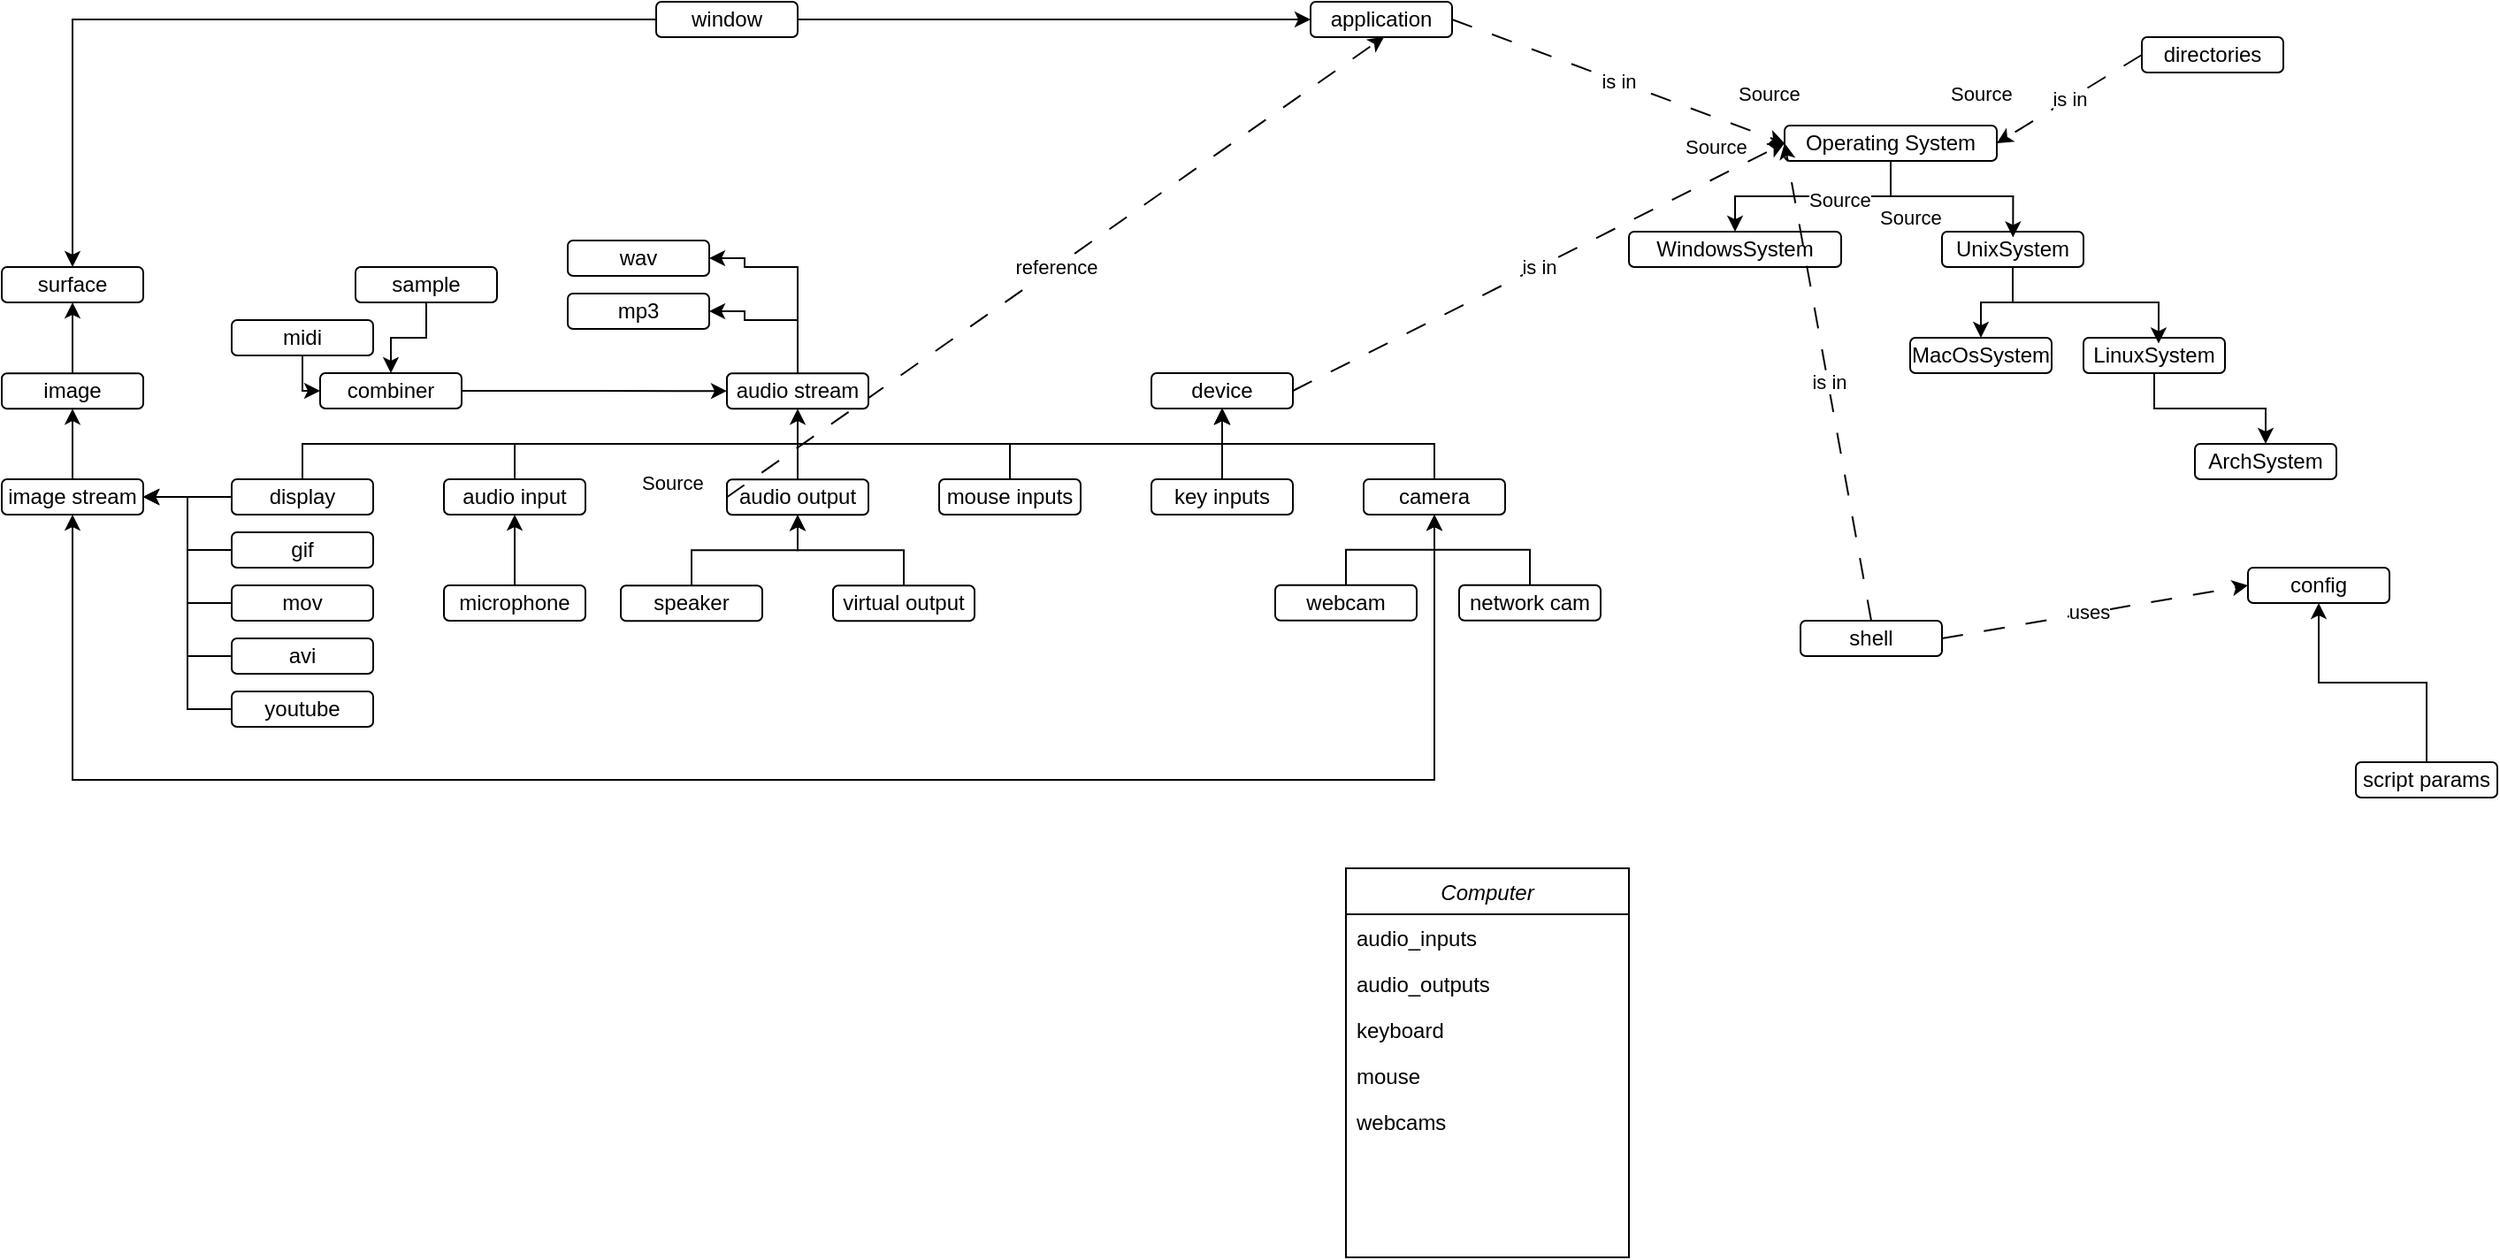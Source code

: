<mxfile version="24.7.5">
  <diagram id="C5RBs43oDa-KdzZeNtuy" name="Page-1">
    <mxGraphModel dx="2012" dy="711" grid="1" gridSize="10" guides="1" tooltips="1" connect="1" arrows="1" fold="1" page="1" pageScale="1" pageWidth="827" pageHeight="1169" math="0" shadow="0">
      <root>
        <mxCell id="WIyWlLk6GJQsqaUBKTNV-0" />
        <mxCell id="WIyWlLk6GJQsqaUBKTNV-1" parent="WIyWlLk6GJQsqaUBKTNV-0" />
        <mxCell id="J7-6-P1t5Yn0yUdzBvrV-94" style="edgeStyle=orthogonalEdgeStyle;rounded=0;orthogonalLoop=1;jettySize=auto;html=1;entryX=0.5;entryY=1;entryDx=0;entryDy=0;" edge="1" parent="WIyWlLk6GJQsqaUBKTNV-1" source="J7-6-P1t5Yn0yUdzBvrV-7" target="J7-6-P1t5Yn0yUdzBvrV-20">
          <mxGeometry relative="1" as="geometry">
            <Array as="points">
              <mxPoint y="280" />
              <mxPoint x="520" y="280" />
            </Array>
          </mxGeometry>
        </mxCell>
        <mxCell id="J7-6-P1t5Yn0yUdzBvrV-96" style="edgeStyle=orthogonalEdgeStyle;rounded=0;orthogonalLoop=1;jettySize=auto;html=1;entryX=1;entryY=0.5;entryDx=0;entryDy=0;" edge="1" parent="WIyWlLk6GJQsqaUBKTNV-1" source="J7-6-P1t5Yn0yUdzBvrV-7" target="J7-6-P1t5Yn0yUdzBvrV-23">
          <mxGeometry relative="1" as="geometry" />
        </mxCell>
        <mxCell id="J7-6-P1t5Yn0yUdzBvrV-7" value="display" style="rounded=1;whiteSpace=wrap;html=1;" vertex="1" parent="WIyWlLk6GJQsqaUBKTNV-1">
          <mxGeometry x="-40" y="300" width="80" height="20" as="geometry" />
        </mxCell>
        <mxCell id="J7-6-P1t5Yn0yUdzBvrV-8" value="microphone" style="rounded=1;whiteSpace=wrap;html=1;" vertex="1" parent="WIyWlLk6GJQsqaUBKTNV-1">
          <mxGeometry x="80" y="360" width="80" height="20" as="geometry" />
        </mxCell>
        <mxCell id="J7-6-P1t5Yn0yUdzBvrV-107" style="edgeStyle=orthogonalEdgeStyle;rounded=0;orthogonalLoop=1;jettySize=auto;html=1;entryX=0.5;entryY=1;entryDx=0;entryDy=0;" edge="1" parent="WIyWlLk6GJQsqaUBKTNV-1" source="J7-6-P1t5Yn0yUdzBvrV-9" target="J7-6-P1t5Yn0yUdzBvrV-106">
          <mxGeometry relative="1" as="geometry" />
        </mxCell>
        <mxCell id="J7-6-P1t5Yn0yUdzBvrV-109" style="edgeStyle=orthogonalEdgeStyle;rounded=0;orthogonalLoop=1;jettySize=auto;html=1;entryX=0.5;entryY=1;entryDx=0;entryDy=0;" edge="1" parent="WIyWlLk6GJQsqaUBKTNV-1" source="J7-6-P1t5Yn0yUdzBvrV-9" target="J7-6-P1t5Yn0yUdzBvrV-20">
          <mxGeometry relative="1" as="geometry">
            <Array as="points">
              <mxPoint x="280" y="280" />
              <mxPoint x="520" y="280" />
            </Array>
          </mxGeometry>
        </mxCell>
        <mxCell id="J7-6-P1t5Yn0yUdzBvrV-9" value="audio output" style="rounded=1;whiteSpace=wrap;html=1;" vertex="1" parent="WIyWlLk6GJQsqaUBKTNV-1">
          <mxGeometry x="240" y="300.11" width="80" height="20" as="geometry" />
        </mxCell>
        <mxCell id="J7-6-P1t5Yn0yUdzBvrV-16" style="edgeStyle=orthogonalEdgeStyle;rounded=0;orthogonalLoop=1;jettySize=auto;html=1;entryX=0.5;entryY=1;entryDx=0;entryDy=0;" edge="1" parent="WIyWlLk6GJQsqaUBKTNV-1" source="J7-6-P1t5Yn0yUdzBvrV-11" target="J7-6-P1t5Yn0yUdzBvrV-9">
          <mxGeometry relative="1" as="geometry" />
        </mxCell>
        <mxCell id="J7-6-P1t5Yn0yUdzBvrV-11" value="speaker" style="rounded=1;whiteSpace=wrap;html=1;" vertex="1" parent="WIyWlLk6GJQsqaUBKTNV-1">
          <mxGeometry x="180" y="360.11" width="80" height="20" as="geometry" />
        </mxCell>
        <mxCell id="J7-6-P1t5Yn0yUdzBvrV-15" style="edgeStyle=orthogonalEdgeStyle;rounded=0;orthogonalLoop=1;jettySize=auto;html=1;entryX=0.5;entryY=1;entryDx=0;entryDy=0;" edge="1" parent="WIyWlLk6GJQsqaUBKTNV-1" source="J7-6-P1t5Yn0yUdzBvrV-12" target="J7-6-P1t5Yn0yUdzBvrV-9">
          <mxGeometry relative="1" as="geometry" />
        </mxCell>
        <mxCell id="J7-6-P1t5Yn0yUdzBvrV-12" value="virtual output" style="rounded=1;whiteSpace=wrap;html=1;" vertex="1" parent="WIyWlLk6GJQsqaUBKTNV-1">
          <mxGeometry x="300" y="360.11" width="80" height="20" as="geometry" />
        </mxCell>
        <mxCell id="J7-6-P1t5Yn0yUdzBvrV-49" style="edgeStyle=orthogonalEdgeStyle;rounded=0;orthogonalLoop=1;jettySize=auto;html=1;entryX=0.5;entryY=1;entryDx=0;entryDy=0;" edge="1" parent="WIyWlLk6GJQsqaUBKTNV-1" source="J7-6-P1t5Yn0yUdzBvrV-17" target="J7-6-P1t5Yn0yUdzBvrV-20">
          <mxGeometry relative="1" as="geometry">
            <Array as="points">
              <mxPoint x="120" y="280" />
              <mxPoint x="520" y="280" />
            </Array>
          </mxGeometry>
        </mxCell>
        <mxCell id="J7-6-P1t5Yn0yUdzBvrV-17" value="audio input" style="rounded=1;whiteSpace=wrap;html=1;" vertex="1" parent="WIyWlLk6GJQsqaUBKTNV-1">
          <mxGeometry x="80" y="300" width="80" height="20" as="geometry" />
        </mxCell>
        <mxCell id="J7-6-P1t5Yn0yUdzBvrV-18" style="edgeStyle=orthogonalEdgeStyle;rounded=0;orthogonalLoop=1;jettySize=auto;html=1;entryX=0.5;entryY=1;entryDx=0;entryDy=0;" edge="1" parent="WIyWlLk6GJQsqaUBKTNV-1" source="J7-6-P1t5Yn0yUdzBvrV-8" target="J7-6-P1t5Yn0yUdzBvrV-17">
          <mxGeometry relative="1" as="geometry" />
        </mxCell>
        <mxCell id="J7-6-P1t5Yn0yUdzBvrV-20" value="device" style="rounded=1;whiteSpace=wrap;html=1;" vertex="1" parent="WIyWlLk6GJQsqaUBKTNV-1">
          <mxGeometry x="480" y="240" width="80" height="20" as="geometry" />
        </mxCell>
        <mxCell id="J7-6-P1t5Yn0yUdzBvrV-27" style="edgeStyle=orthogonalEdgeStyle;rounded=0;orthogonalLoop=1;jettySize=auto;html=1;entryX=0.5;entryY=1;entryDx=0;entryDy=0;exitX=0.5;exitY=0;exitDx=0;exitDy=0;" edge="1" parent="WIyWlLk6GJQsqaUBKTNV-1" source="J7-6-P1t5Yn0yUdzBvrV-143" target="J7-6-P1t5Yn0yUdzBvrV-20">
          <mxGeometry relative="1" as="geometry">
            <Array as="points">
              <mxPoint x="640" y="280" />
              <mxPoint x="520" y="280" />
            </Array>
          </mxGeometry>
        </mxCell>
        <mxCell id="J7-6-P1t5Yn0yUdzBvrV-147" style="edgeStyle=orthogonalEdgeStyle;rounded=0;orthogonalLoop=1;jettySize=auto;html=1;entryX=0.5;entryY=1;entryDx=0;entryDy=0;" edge="1" parent="WIyWlLk6GJQsqaUBKTNV-1" source="J7-6-P1t5Yn0yUdzBvrV-21" target="J7-6-P1t5Yn0yUdzBvrV-143">
          <mxGeometry relative="1" as="geometry" />
        </mxCell>
        <mxCell id="J7-6-P1t5Yn0yUdzBvrV-21" value="webcam" style="rounded=1;whiteSpace=wrap;html=1;" vertex="1" parent="WIyWlLk6GJQsqaUBKTNV-1">
          <mxGeometry x="550" y="359.89" width="80" height="20" as="geometry" />
        </mxCell>
        <mxCell id="J7-6-P1t5Yn0yUdzBvrV-97" style="edgeStyle=orthogonalEdgeStyle;rounded=0;orthogonalLoop=1;jettySize=auto;html=1;entryX=0.5;entryY=1;entryDx=0;entryDy=0;" edge="1" parent="WIyWlLk6GJQsqaUBKTNV-1" source="J7-6-P1t5Yn0yUdzBvrV-23" target="J7-6-P1t5Yn0yUdzBvrV-24">
          <mxGeometry relative="1" as="geometry" />
        </mxCell>
        <mxCell id="J7-6-P1t5Yn0yUdzBvrV-23" value="image stream" style="rounded=1;whiteSpace=wrap;html=1;" vertex="1" parent="WIyWlLk6GJQsqaUBKTNV-1">
          <mxGeometry x="-170" y="300" width="80" height="20" as="geometry" />
        </mxCell>
        <mxCell id="J7-6-P1t5Yn0yUdzBvrV-67" style="edgeStyle=orthogonalEdgeStyle;rounded=0;orthogonalLoop=1;jettySize=auto;html=1;entryX=0.5;entryY=1;entryDx=0;entryDy=0;" edge="1" parent="WIyWlLk6GJQsqaUBKTNV-1" source="J7-6-P1t5Yn0yUdzBvrV-24" target="J7-6-P1t5Yn0yUdzBvrV-50">
          <mxGeometry relative="1" as="geometry">
            <Array as="points">
              <mxPoint x="-130" y="210.11" />
              <mxPoint x="-130" y="210.11" />
            </Array>
          </mxGeometry>
        </mxCell>
        <mxCell id="J7-6-P1t5Yn0yUdzBvrV-24" value="image" style="rounded=1;whiteSpace=wrap;html=1;" vertex="1" parent="WIyWlLk6GJQsqaUBKTNV-1">
          <mxGeometry x="-170" y="240.11" width="80" height="20" as="geometry" />
        </mxCell>
        <mxCell id="J7-6-P1t5Yn0yUdzBvrV-98" style="edgeStyle=orthogonalEdgeStyle;rounded=0;orthogonalLoop=1;jettySize=auto;html=1;entryX=1;entryY=0.5;entryDx=0;entryDy=0;" edge="1" parent="WIyWlLk6GJQsqaUBKTNV-1" source="J7-6-P1t5Yn0yUdzBvrV-25" target="J7-6-P1t5Yn0yUdzBvrV-23">
          <mxGeometry relative="1" as="geometry" />
        </mxCell>
        <mxCell id="J7-6-P1t5Yn0yUdzBvrV-25" value="gif" style="rounded=1;whiteSpace=wrap;html=1;" vertex="1" parent="WIyWlLk6GJQsqaUBKTNV-1">
          <mxGeometry x="-40" y="330" width="80" height="20" as="geometry" />
        </mxCell>
        <mxCell id="J7-6-P1t5Yn0yUdzBvrV-101" style="edgeStyle=orthogonalEdgeStyle;rounded=0;orthogonalLoop=1;jettySize=auto;html=1;entryX=1;entryY=0.5;entryDx=0;entryDy=0;" edge="1" parent="WIyWlLk6GJQsqaUBKTNV-1" source="J7-6-P1t5Yn0yUdzBvrV-26" target="J7-6-P1t5Yn0yUdzBvrV-23">
          <mxGeometry relative="1" as="geometry" />
        </mxCell>
        <mxCell id="J7-6-P1t5Yn0yUdzBvrV-26" value="youtube" style="rounded=1;whiteSpace=wrap;html=1;" vertex="1" parent="WIyWlLk6GJQsqaUBKTNV-1">
          <mxGeometry x="-40" y="420" width="80" height="20" as="geometry" />
        </mxCell>
        <mxCell id="J7-6-P1t5Yn0yUdzBvrV-30" style="edgeStyle=orthogonalEdgeStyle;rounded=0;orthogonalLoop=1;jettySize=auto;html=1;entryX=0.5;entryY=1;entryDx=0;entryDy=0;" edge="1" parent="WIyWlLk6GJQsqaUBKTNV-1" source="J7-6-P1t5Yn0yUdzBvrV-28" target="J7-6-P1t5Yn0yUdzBvrV-20">
          <mxGeometry relative="1" as="geometry" />
        </mxCell>
        <mxCell id="J7-6-P1t5Yn0yUdzBvrV-28" value="key inputs" style="rounded=1;whiteSpace=wrap;html=1;" vertex="1" parent="WIyWlLk6GJQsqaUBKTNV-1">
          <mxGeometry x="480" y="300" width="80" height="20" as="geometry" />
        </mxCell>
        <mxCell id="J7-6-P1t5Yn0yUdzBvrV-32" style="edgeStyle=orthogonalEdgeStyle;rounded=0;orthogonalLoop=1;jettySize=auto;html=1;entryX=0.5;entryY=1;entryDx=0;entryDy=0;" edge="1" parent="WIyWlLk6GJQsqaUBKTNV-1" source="J7-6-P1t5Yn0yUdzBvrV-29" target="J7-6-P1t5Yn0yUdzBvrV-20">
          <mxGeometry relative="1" as="geometry">
            <Array as="points">
              <mxPoint x="400" y="280" />
              <mxPoint x="520" y="280" />
            </Array>
          </mxGeometry>
        </mxCell>
        <mxCell id="J7-6-P1t5Yn0yUdzBvrV-29" value="mouse inputs" style="rounded=1;whiteSpace=wrap;html=1;" vertex="1" parent="WIyWlLk6GJQsqaUBKTNV-1">
          <mxGeometry x="360" y="300" width="80" height="20" as="geometry" />
        </mxCell>
        <mxCell id="J7-6-P1t5Yn0yUdzBvrV-47" style="edgeStyle=orthogonalEdgeStyle;rounded=0;orthogonalLoop=1;jettySize=auto;html=1;" edge="1" parent="WIyWlLk6GJQsqaUBKTNV-1" source="J7-6-P1t5Yn0yUdzBvrV-36" target="J7-6-P1t5Yn0yUdzBvrV-41">
          <mxGeometry relative="1" as="geometry" />
        </mxCell>
        <mxCell id="J7-6-P1t5Yn0yUdzBvrV-36" value="Operating System" style="rounded=1;whiteSpace=wrap;html=1;" vertex="1" parent="WIyWlLk6GJQsqaUBKTNV-1">
          <mxGeometry x="838" y="100" width="120" height="20" as="geometry" />
        </mxCell>
        <mxCell id="J7-6-P1t5Yn0yUdzBvrV-46" style="edgeStyle=orthogonalEdgeStyle;rounded=0;orthogonalLoop=1;jettySize=auto;html=1;entryX=0.5;entryY=0;entryDx=0;entryDy=0;" edge="1" parent="WIyWlLk6GJQsqaUBKTNV-1" source="J7-6-P1t5Yn0yUdzBvrV-37" target="J7-6-P1t5Yn0yUdzBvrV-40">
          <mxGeometry relative="1" as="geometry" />
        </mxCell>
        <mxCell id="J7-6-P1t5Yn0yUdzBvrV-37" value="LinuxSystem" style="rounded=1;whiteSpace=wrap;html=1;" vertex="1" parent="WIyWlLk6GJQsqaUBKTNV-1">
          <mxGeometry x="1007" y="220" width="80" height="20" as="geometry" />
        </mxCell>
        <mxCell id="J7-6-P1t5Yn0yUdzBvrV-39" value="MacOsSystem" style="rounded=1;whiteSpace=wrap;html=1;" vertex="1" parent="WIyWlLk6GJQsqaUBKTNV-1">
          <mxGeometry x="909" y="220" width="80" height="20" as="geometry" />
        </mxCell>
        <mxCell id="J7-6-P1t5Yn0yUdzBvrV-40" value="ArchSystem" style="rounded=1;whiteSpace=wrap;html=1;" vertex="1" parent="WIyWlLk6GJQsqaUBKTNV-1">
          <mxGeometry x="1070" y="280" width="80" height="20" as="geometry" />
        </mxCell>
        <mxCell id="J7-6-P1t5Yn0yUdzBvrV-41" value="WindowsSystem" style="rounded=1;whiteSpace=wrap;html=1;" vertex="1" parent="WIyWlLk6GJQsqaUBKTNV-1">
          <mxGeometry x="750" y="160" width="120" height="20" as="geometry" />
        </mxCell>
        <mxCell id="J7-6-P1t5Yn0yUdzBvrV-44" style="edgeStyle=orthogonalEdgeStyle;rounded=0;orthogonalLoop=1;jettySize=auto;html=1;" edge="1" parent="WIyWlLk6GJQsqaUBKTNV-1" source="J7-6-P1t5Yn0yUdzBvrV-42" target="J7-6-P1t5Yn0yUdzBvrV-39">
          <mxGeometry relative="1" as="geometry" />
        </mxCell>
        <mxCell id="J7-6-P1t5Yn0yUdzBvrV-42" value="UnixSystem" style="rounded=1;whiteSpace=wrap;html=1;" vertex="1" parent="WIyWlLk6GJQsqaUBKTNV-1">
          <mxGeometry x="927" y="160" width="80" height="20" as="geometry" />
        </mxCell>
        <mxCell id="J7-6-P1t5Yn0yUdzBvrV-43" style="edgeStyle=orthogonalEdgeStyle;rounded=0;orthogonalLoop=1;jettySize=auto;html=1;entryX=0.531;entryY=0.162;entryDx=0;entryDy=0;entryPerimeter=0;" edge="1" parent="WIyWlLk6GJQsqaUBKTNV-1" source="J7-6-P1t5Yn0yUdzBvrV-42" target="J7-6-P1t5Yn0yUdzBvrV-37">
          <mxGeometry relative="1" as="geometry" />
        </mxCell>
        <mxCell id="J7-6-P1t5Yn0yUdzBvrV-45" style="edgeStyle=orthogonalEdgeStyle;rounded=0;orthogonalLoop=1;jettySize=auto;html=1;entryX=0.502;entryY=0.162;entryDx=0;entryDy=0;entryPerimeter=0;" edge="1" parent="WIyWlLk6GJQsqaUBKTNV-1" source="J7-6-P1t5Yn0yUdzBvrV-36" target="J7-6-P1t5Yn0yUdzBvrV-42">
          <mxGeometry relative="1" as="geometry" />
        </mxCell>
        <mxCell id="J7-6-P1t5Yn0yUdzBvrV-50" value="surface" style="rounded=1;whiteSpace=wrap;html=1;" vertex="1" parent="WIyWlLk6GJQsqaUBKTNV-1">
          <mxGeometry x="-170" y="180" width="80" height="20" as="geometry" />
        </mxCell>
        <mxCell id="J7-6-P1t5Yn0yUdzBvrV-52" value="Computer" style="swimlane;fontStyle=2;align=center;verticalAlign=top;childLayout=stackLayout;horizontal=1;startSize=26;horizontalStack=0;resizeParent=1;resizeLast=0;collapsible=1;marginBottom=0;rounded=0;shadow=0;strokeWidth=1;" vertex="1" parent="WIyWlLk6GJQsqaUBKTNV-1">
          <mxGeometry x="590" y="520" width="160" height="220" as="geometry">
            <mxRectangle x="478" y="410" width="160" height="26" as="alternateBounds" />
          </mxGeometry>
        </mxCell>
        <mxCell id="J7-6-P1t5Yn0yUdzBvrV-53" value="audio_inputs" style="text;align=left;verticalAlign=top;spacingLeft=4;spacingRight=4;overflow=hidden;rotatable=0;points=[[0,0.5],[1,0.5]];portConstraint=eastwest;" vertex="1" parent="J7-6-P1t5Yn0yUdzBvrV-52">
          <mxGeometry y="26" width="160" height="26" as="geometry" />
        </mxCell>
        <mxCell id="J7-6-P1t5Yn0yUdzBvrV-54" value="audio_outputs" style="text;align=left;verticalAlign=top;spacingLeft=4;spacingRight=4;overflow=hidden;rotatable=0;points=[[0,0.5],[1,0.5]];portConstraint=eastwest;rounded=0;shadow=0;html=0;" vertex="1" parent="J7-6-P1t5Yn0yUdzBvrV-52">
          <mxGeometry y="52" width="160" height="26" as="geometry" />
        </mxCell>
        <mxCell id="J7-6-P1t5Yn0yUdzBvrV-55" value="keyboard" style="text;align=left;verticalAlign=top;spacingLeft=4;spacingRight=4;overflow=hidden;rotatable=0;points=[[0,0.5],[1,0.5]];portConstraint=eastwest;rounded=0;shadow=0;html=0;" vertex="1" parent="J7-6-P1t5Yn0yUdzBvrV-52">
          <mxGeometry y="78" width="160" height="26" as="geometry" />
        </mxCell>
        <mxCell id="J7-6-P1t5Yn0yUdzBvrV-61" value="mouse" style="text;align=left;verticalAlign=top;spacingLeft=4;spacingRight=4;overflow=hidden;rotatable=0;points=[[0,0.5],[1,0.5]];portConstraint=eastwest;rounded=0;shadow=0;html=0;" vertex="1" parent="J7-6-P1t5Yn0yUdzBvrV-52">
          <mxGeometry y="104" width="160" height="26" as="geometry" />
        </mxCell>
        <mxCell id="J7-6-P1t5Yn0yUdzBvrV-62" value="webcams" style="text;align=left;verticalAlign=top;spacingLeft=4;spacingRight=4;overflow=hidden;rotatable=0;points=[[0,0.5],[1,0.5]];portConstraint=eastwest;rounded=0;shadow=0;html=0;" vertex="1" parent="J7-6-P1t5Yn0yUdzBvrV-52">
          <mxGeometry y="130" width="160" height="26" as="geometry" />
        </mxCell>
        <mxCell id="J7-6-P1t5Yn0yUdzBvrV-72" value="" style="endArrow=classic;html=1;rounded=0;exitX=0;exitY=0.5;exitDx=0;exitDy=0;dashed=1;dashPattern=12 12;entryX=0.52;entryY=0.99;entryDx=0;entryDy=0;entryPerimeter=0;" edge="1" parent="WIyWlLk6GJQsqaUBKTNV-1" source="J7-6-P1t5Yn0yUdzBvrV-9" target="J7-6-P1t5Yn0yUdzBvrV-78">
          <mxGeometry relative="1" as="geometry">
            <mxPoint x="-190" y="510" as="sourcePoint" />
            <mxPoint x="170" y="500" as="targetPoint" />
          </mxGeometry>
        </mxCell>
        <mxCell id="J7-6-P1t5Yn0yUdzBvrV-73" value="reference" style="edgeLabel;resizable=0;html=1;;align=center;verticalAlign=middle;" connectable="0" vertex="1" parent="J7-6-P1t5Yn0yUdzBvrV-72">
          <mxGeometry relative="1" as="geometry" />
        </mxCell>
        <mxCell id="J7-6-P1t5Yn0yUdzBvrV-74" value="Source" style="edgeLabel;resizable=0;html=1;;align=left;verticalAlign=bottom;" connectable="0" vertex="1" parent="J7-6-P1t5Yn0yUdzBvrV-72">
          <mxGeometry x="-1" relative="1" as="geometry">
            <mxPoint x="-50" as="offset" />
          </mxGeometry>
        </mxCell>
        <mxCell id="J7-6-P1t5Yn0yUdzBvrV-75" value="" style="endArrow=classic;html=1;rounded=0;entryX=0;entryY=0.5;entryDx=0;entryDy=0;dashed=1;dashPattern=12 12;exitX=1;exitY=0.5;exitDx=0;exitDy=0;" edge="1" parent="WIyWlLk6GJQsqaUBKTNV-1" source="J7-6-P1t5Yn0yUdzBvrV-20" target="J7-6-P1t5Yn0yUdzBvrV-36">
          <mxGeometry relative="1" as="geometry">
            <mxPoint x="630" y="160" as="sourcePoint" />
            <mxPoint x="360" y="180" as="targetPoint" />
          </mxGeometry>
        </mxCell>
        <mxCell id="J7-6-P1t5Yn0yUdzBvrV-76" value="is in" style="edgeLabel;resizable=0;html=1;;align=center;verticalAlign=middle;" connectable="0" vertex="1" parent="J7-6-P1t5Yn0yUdzBvrV-75">
          <mxGeometry relative="1" as="geometry" />
        </mxCell>
        <mxCell id="J7-6-P1t5Yn0yUdzBvrV-77" value="Source" style="edgeLabel;resizable=0;html=1;;align=left;verticalAlign=bottom;" connectable="0" vertex="1" parent="J7-6-P1t5Yn0yUdzBvrV-75">
          <mxGeometry x="-1" relative="1" as="geometry">
            <mxPoint x="220" y="-130" as="offset" />
          </mxGeometry>
        </mxCell>
        <mxCell id="J7-6-P1t5Yn0yUdzBvrV-78" value="application" style="rounded=1;whiteSpace=wrap;html=1;" vertex="1" parent="WIyWlLk6GJQsqaUBKTNV-1">
          <mxGeometry x="570" y="30" width="80" height="20" as="geometry" />
        </mxCell>
        <mxCell id="J7-6-P1t5Yn0yUdzBvrV-99" style="edgeStyle=orthogonalEdgeStyle;rounded=0;orthogonalLoop=1;jettySize=auto;html=1;entryX=1;entryY=0.5;entryDx=0;entryDy=0;" edge="1" parent="WIyWlLk6GJQsqaUBKTNV-1" source="J7-6-P1t5Yn0yUdzBvrV-84" target="J7-6-P1t5Yn0yUdzBvrV-23">
          <mxGeometry relative="1" as="geometry" />
        </mxCell>
        <mxCell id="J7-6-P1t5Yn0yUdzBvrV-84" value="mov" style="rounded=1;whiteSpace=wrap;html=1;" vertex="1" parent="WIyWlLk6GJQsqaUBKTNV-1">
          <mxGeometry x="-40" y="360" width="80" height="20" as="geometry" />
        </mxCell>
        <mxCell id="J7-6-P1t5Yn0yUdzBvrV-100" style="edgeStyle=orthogonalEdgeStyle;rounded=0;orthogonalLoop=1;jettySize=auto;html=1;entryX=1;entryY=0.5;entryDx=0;entryDy=0;" edge="1" parent="WIyWlLk6GJQsqaUBKTNV-1" source="J7-6-P1t5Yn0yUdzBvrV-85" target="J7-6-P1t5Yn0yUdzBvrV-23">
          <mxGeometry relative="1" as="geometry" />
        </mxCell>
        <mxCell id="J7-6-P1t5Yn0yUdzBvrV-85" value="avi" style="rounded=1;whiteSpace=wrap;html=1;" vertex="1" parent="WIyWlLk6GJQsqaUBKTNV-1">
          <mxGeometry x="-40" y="390" width="80" height="20" as="geometry" />
        </mxCell>
        <mxCell id="J7-6-P1t5Yn0yUdzBvrV-120" style="edgeStyle=orthogonalEdgeStyle;rounded=0;orthogonalLoop=1;jettySize=auto;html=1;entryX=0.5;entryY=0;entryDx=0;entryDy=0;" edge="1" parent="WIyWlLk6GJQsqaUBKTNV-1" source="J7-6-P1t5Yn0yUdzBvrV-91" target="J7-6-P1t5Yn0yUdzBvrV-50">
          <mxGeometry relative="1" as="geometry" />
        </mxCell>
        <mxCell id="J7-6-P1t5Yn0yUdzBvrV-121" style="edgeStyle=orthogonalEdgeStyle;rounded=0;orthogonalLoop=1;jettySize=auto;html=1;entryX=0;entryY=0.5;entryDx=0;entryDy=0;" edge="1" parent="WIyWlLk6GJQsqaUBKTNV-1" source="J7-6-P1t5Yn0yUdzBvrV-91" target="J7-6-P1t5Yn0yUdzBvrV-78">
          <mxGeometry relative="1" as="geometry" />
        </mxCell>
        <mxCell id="J7-6-P1t5Yn0yUdzBvrV-91" value="window" style="rounded=1;whiteSpace=wrap;html=1;" vertex="1" parent="WIyWlLk6GJQsqaUBKTNV-1">
          <mxGeometry x="200" y="30" width="80" height="20" as="geometry" />
        </mxCell>
        <mxCell id="J7-6-P1t5Yn0yUdzBvrV-103" value="" style="endArrow=classic;html=1;rounded=0;entryX=0;entryY=0.5;entryDx=0;entryDy=0;dashed=1;dashPattern=12 12;exitX=1;exitY=0.5;exitDx=0;exitDy=0;" edge="1" parent="WIyWlLk6GJQsqaUBKTNV-1" source="J7-6-P1t5Yn0yUdzBvrV-78" target="J7-6-P1t5Yn0yUdzBvrV-36">
          <mxGeometry relative="1" as="geometry">
            <mxPoint x="560" y="510" as="sourcePoint" />
            <mxPoint x="838" y="370" as="targetPoint" />
          </mxGeometry>
        </mxCell>
        <mxCell id="J7-6-P1t5Yn0yUdzBvrV-104" value="is in" style="edgeLabel;resizable=0;html=1;;align=center;verticalAlign=middle;" connectable="0" vertex="1" parent="J7-6-P1t5Yn0yUdzBvrV-103">
          <mxGeometry relative="1" as="geometry" />
        </mxCell>
        <mxCell id="J7-6-P1t5Yn0yUdzBvrV-105" value="Source" style="edgeLabel;resizable=0;html=1;;align=left;verticalAlign=bottom;" connectable="0" vertex="1" parent="J7-6-P1t5Yn0yUdzBvrV-103">
          <mxGeometry x="-1" relative="1" as="geometry">
            <mxPoint x="160" y="50" as="offset" />
          </mxGeometry>
        </mxCell>
        <mxCell id="J7-6-P1t5Yn0yUdzBvrV-118" style="edgeStyle=orthogonalEdgeStyle;rounded=0;orthogonalLoop=1;jettySize=auto;html=1;entryX=1;entryY=0.5;entryDx=0;entryDy=0;" edge="1" parent="WIyWlLk6GJQsqaUBKTNV-1" source="J7-6-P1t5Yn0yUdzBvrV-106" target="J7-6-P1t5Yn0yUdzBvrV-111">
          <mxGeometry relative="1" as="geometry">
            <Array as="points">
              <mxPoint x="280" y="210" />
              <mxPoint x="250" y="210" />
              <mxPoint x="250" y="205" />
            </Array>
          </mxGeometry>
        </mxCell>
        <mxCell id="J7-6-P1t5Yn0yUdzBvrV-119" style="edgeStyle=orthogonalEdgeStyle;rounded=0;orthogonalLoop=1;jettySize=auto;html=1;entryX=1;entryY=0.5;entryDx=0;entryDy=0;" edge="1" parent="WIyWlLk6GJQsqaUBKTNV-1" source="J7-6-P1t5Yn0yUdzBvrV-106" target="J7-6-P1t5Yn0yUdzBvrV-110">
          <mxGeometry relative="1" as="geometry">
            <Array as="points">
              <mxPoint x="280" y="180" />
              <mxPoint x="250" y="180" />
              <mxPoint x="250" y="175" />
            </Array>
          </mxGeometry>
        </mxCell>
        <mxCell id="J7-6-P1t5Yn0yUdzBvrV-106" value="audio stream" style="rounded=1;whiteSpace=wrap;html=1;" vertex="1" parent="WIyWlLk6GJQsqaUBKTNV-1">
          <mxGeometry x="240" y="240.11" width="80" height="20" as="geometry" />
        </mxCell>
        <mxCell id="J7-6-P1t5Yn0yUdzBvrV-110" value="wav" style="rounded=1;whiteSpace=wrap;html=1;" vertex="1" parent="WIyWlLk6GJQsqaUBKTNV-1">
          <mxGeometry x="150" y="165" width="80" height="20" as="geometry" />
        </mxCell>
        <mxCell id="J7-6-P1t5Yn0yUdzBvrV-111" value="mp3" style="rounded=1;whiteSpace=wrap;html=1;" vertex="1" parent="WIyWlLk6GJQsqaUBKTNV-1">
          <mxGeometry x="150" y="195" width="80" height="20" as="geometry" />
        </mxCell>
        <mxCell id="J7-6-P1t5Yn0yUdzBvrV-116" style="edgeStyle=orthogonalEdgeStyle;rounded=0;orthogonalLoop=1;jettySize=auto;html=1;entryX=0;entryY=0.5;entryDx=0;entryDy=0;" edge="1" parent="WIyWlLk6GJQsqaUBKTNV-1" source="J7-6-P1t5Yn0yUdzBvrV-112" target="J7-6-P1t5Yn0yUdzBvrV-114">
          <mxGeometry relative="1" as="geometry" />
        </mxCell>
        <mxCell id="J7-6-P1t5Yn0yUdzBvrV-112" value="midi" style="rounded=1;whiteSpace=wrap;html=1;" vertex="1" parent="WIyWlLk6GJQsqaUBKTNV-1">
          <mxGeometry x="-40" y="210" width="80" height="20" as="geometry" />
        </mxCell>
        <mxCell id="J7-6-P1t5Yn0yUdzBvrV-115" style="edgeStyle=orthogonalEdgeStyle;rounded=0;orthogonalLoop=1;jettySize=auto;html=1;entryX=0.5;entryY=0;entryDx=0;entryDy=0;" edge="1" parent="WIyWlLk6GJQsqaUBKTNV-1" source="J7-6-P1t5Yn0yUdzBvrV-113" target="J7-6-P1t5Yn0yUdzBvrV-114">
          <mxGeometry relative="1" as="geometry" />
        </mxCell>
        <mxCell id="J7-6-P1t5Yn0yUdzBvrV-113" value="sample" style="rounded=1;whiteSpace=wrap;html=1;" vertex="1" parent="WIyWlLk6GJQsqaUBKTNV-1">
          <mxGeometry x="30" y="180" width="80" height="20" as="geometry" />
        </mxCell>
        <mxCell id="J7-6-P1t5Yn0yUdzBvrV-117" style="edgeStyle=orthogonalEdgeStyle;rounded=0;orthogonalLoop=1;jettySize=auto;html=1;entryX=0;entryY=0.5;entryDx=0;entryDy=0;" edge="1" parent="WIyWlLk6GJQsqaUBKTNV-1" source="J7-6-P1t5Yn0yUdzBvrV-114" target="J7-6-P1t5Yn0yUdzBvrV-106">
          <mxGeometry relative="1" as="geometry" />
        </mxCell>
        <mxCell id="J7-6-P1t5Yn0yUdzBvrV-114" value="combiner" style="rounded=1;whiteSpace=wrap;html=1;" vertex="1" parent="WIyWlLk6GJQsqaUBKTNV-1">
          <mxGeometry x="10" y="240" width="80" height="20" as="geometry" />
        </mxCell>
        <mxCell id="J7-6-P1t5Yn0yUdzBvrV-122" value="shell" style="rounded=1;whiteSpace=wrap;html=1;" vertex="1" parent="WIyWlLk6GJQsqaUBKTNV-1">
          <mxGeometry x="847" y="380" width="80" height="20" as="geometry" />
        </mxCell>
        <mxCell id="J7-6-P1t5Yn0yUdzBvrV-123" value="" style="endArrow=classic;html=1;rounded=0;entryX=0;entryY=0.5;entryDx=0;entryDy=0;dashed=1;dashPattern=12 12;exitX=0.5;exitY=0;exitDx=0;exitDy=0;" edge="1" parent="WIyWlLk6GJQsqaUBKTNV-1" source="J7-6-P1t5Yn0yUdzBvrV-122" target="J7-6-P1t5Yn0yUdzBvrV-36">
          <mxGeometry relative="1" as="geometry">
            <mxPoint x="570" y="260" as="sourcePoint" />
            <mxPoint x="848" y="120" as="targetPoint" />
          </mxGeometry>
        </mxCell>
        <mxCell id="J7-6-P1t5Yn0yUdzBvrV-124" value="is in" style="edgeLabel;resizable=0;html=1;;align=center;verticalAlign=middle;" connectable="0" vertex="1" parent="J7-6-P1t5Yn0yUdzBvrV-123">
          <mxGeometry relative="1" as="geometry" />
        </mxCell>
        <mxCell id="J7-6-P1t5Yn0yUdzBvrV-125" value="Source" style="edgeLabel;resizable=0;html=1;;align=left;verticalAlign=bottom;" connectable="0" vertex="1" parent="J7-6-P1t5Yn0yUdzBvrV-123">
          <mxGeometry x="-1" relative="1" as="geometry">
            <mxPoint x="-37" y="-230" as="offset" />
          </mxGeometry>
        </mxCell>
        <mxCell id="J7-6-P1t5Yn0yUdzBvrV-126" value="config" style="rounded=1;whiteSpace=wrap;html=1;" vertex="1" parent="WIyWlLk6GJQsqaUBKTNV-1">
          <mxGeometry x="1100" y="350" width="80" height="20" as="geometry" />
        </mxCell>
        <mxCell id="J7-6-P1t5Yn0yUdzBvrV-138" style="edgeStyle=orthogonalEdgeStyle;rounded=0;orthogonalLoop=1;jettySize=auto;html=1;entryX=0.5;entryY=1;entryDx=0;entryDy=0;" edge="1" parent="WIyWlLk6GJQsqaUBKTNV-1" source="J7-6-P1t5Yn0yUdzBvrV-127" target="J7-6-P1t5Yn0yUdzBvrV-126">
          <mxGeometry relative="1" as="geometry" />
        </mxCell>
        <mxCell id="J7-6-P1t5Yn0yUdzBvrV-127" value="script params" style="rounded=1;whiteSpace=wrap;html=1;" vertex="1" parent="WIyWlLk6GJQsqaUBKTNV-1">
          <mxGeometry x="1161" y="460" width="80" height="20" as="geometry" />
        </mxCell>
        <mxCell id="J7-6-P1t5Yn0yUdzBvrV-129" value="" style="endArrow=classic;html=1;rounded=0;entryX=0;entryY=0.5;entryDx=0;entryDy=0;dashed=1;dashPattern=12 12;exitX=1;exitY=0.5;exitDx=0;exitDy=0;" edge="1" parent="WIyWlLk6GJQsqaUBKTNV-1" source="J7-6-P1t5Yn0yUdzBvrV-122" target="J7-6-P1t5Yn0yUdzBvrV-126">
          <mxGeometry relative="1" as="geometry">
            <mxPoint x="897" y="390" as="sourcePoint" />
            <mxPoint x="848" y="120" as="targetPoint" />
          </mxGeometry>
        </mxCell>
        <mxCell id="J7-6-P1t5Yn0yUdzBvrV-131" value="Source" style="edgeLabel;resizable=0;html=1;;align=left;verticalAlign=bottom;" connectable="0" vertex="1" parent="J7-6-P1t5Yn0yUdzBvrV-129">
          <mxGeometry x="-1" relative="1" as="geometry">
            <mxPoint x="-37" y="-230" as="offset" />
          </mxGeometry>
        </mxCell>
        <mxCell id="J7-6-P1t5Yn0yUdzBvrV-134" value="uses" style="edgeLabel;html=1;align=center;verticalAlign=middle;resizable=0;points=[];" vertex="1" connectable="0" parent="J7-6-P1t5Yn0yUdzBvrV-129">
          <mxGeometry x="0.015" y="-1" relative="1" as="geometry">
            <mxPoint x="-5" y="-1" as="offset" />
          </mxGeometry>
        </mxCell>
        <mxCell id="J7-6-P1t5Yn0yUdzBvrV-139" value="directories" style="rounded=1;whiteSpace=wrap;html=1;" vertex="1" parent="WIyWlLk6GJQsqaUBKTNV-1">
          <mxGeometry x="1040" y="50" width="80" height="20" as="geometry" />
        </mxCell>
        <mxCell id="J7-6-P1t5Yn0yUdzBvrV-140" value="" style="endArrow=classic;html=1;rounded=0;entryX=1;entryY=0.5;entryDx=0;entryDy=0;dashed=1;dashPattern=12 12;exitX=0;exitY=0.5;exitDx=0;exitDy=0;" edge="1" parent="WIyWlLk6GJQsqaUBKTNV-1" source="J7-6-P1t5Yn0yUdzBvrV-139" target="J7-6-P1t5Yn0yUdzBvrV-36">
          <mxGeometry relative="1" as="geometry">
            <mxPoint x="897" y="390" as="sourcePoint" />
            <mxPoint x="848" y="120" as="targetPoint" />
          </mxGeometry>
        </mxCell>
        <mxCell id="J7-6-P1t5Yn0yUdzBvrV-141" value="is in" style="edgeLabel;resizable=0;html=1;;align=center;verticalAlign=middle;" connectable="0" vertex="1" parent="J7-6-P1t5Yn0yUdzBvrV-140">
          <mxGeometry relative="1" as="geometry" />
        </mxCell>
        <mxCell id="J7-6-P1t5Yn0yUdzBvrV-142" value="Source" style="edgeLabel;resizable=0;html=1;;align=left;verticalAlign=bottom;" connectable="0" vertex="1" parent="J7-6-P1t5Yn0yUdzBvrV-140">
          <mxGeometry x="-1" relative="1" as="geometry">
            <mxPoint x="-110" y="30" as="offset" />
          </mxGeometry>
        </mxCell>
        <mxCell id="J7-6-P1t5Yn0yUdzBvrV-148" style="edgeStyle=orthogonalEdgeStyle;rounded=0;orthogonalLoop=1;jettySize=auto;html=1;entryX=0.5;entryY=1;entryDx=0;entryDy=0;" edge="1" parent="WIyWlLk6GJQsqaUBKTNV-1" source="J7-6-P1t5Yn0yUdzBvrV-143" target="J7-6-P1t5Yn0yUdzBvrV-23">
          <mxGeometry relative="1" as="geometry">
            <Array as="points">
              <mxPoint x="640" y="470" />
              <mxPoint x="-130" y="470" />
            </Array>
          </mxGeometry>
        </mxCell>
        <mxCell id="J7-6-P1t5Yn0yUdzBvrV-143" value="camera" style="rounded=1;whiteSpace=wrap;html=1;" vertex="1" parent="WIyWlLk6GJQsqaUBKTNV-1">
          <mxGeometry x="600" y="300" width="80" height="20" as="geometry" />
        </mxCell>
        <mxCell id="J7-6-P1t5Yn0yUdzBvrV-146" style="edgeStyle=orthogonalEdgeStyle;rounded=0;orthogonalLoop=1;jettySize=auto;html=1;entryX=0.5;entryY=1;entryDx=0;entryDy=0;" edge="1" parent="WIyWlLk6GJQsqaUBKTNV-1" source="J7-6-P1t5Yn0yUdzBvrV-144" target="J7-6-P1t5Yn0yUdzBvrV-143">
          <mxGeometry relative="1" as="geometry" />
        </mxCell>
        <mxCell id="J7-6-P1t5Yn0yUdzBvrV-144" value="network cam" style="rounded=1;whiteSpace=wrap;html=1;" vertex="1" parent="WIyWlLk6GJQsqaUBKTNV-1">
          <mxGeometry x="654" y="359.89" width="80" height="20" as="geometry" />
        </mxCell>
      </root>
    </mxGraphModel>
  </diagram>
</mxfile>

